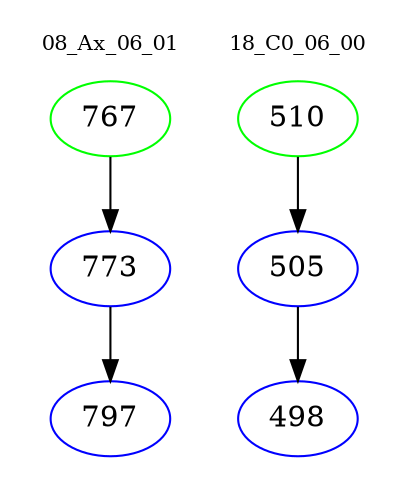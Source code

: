 digraph{
subgraph cluster_0 {
color = white
label = "08_Ax_06_01";
fontsize=10;
T0_767 [label="767", color="green"]
T0_767 -> T0_773 [color="black"]
T0_773 [label="773", color="blue"]
T0_773 -> T0_797 [color="black"]
T0_797 [label="797", color="blue"]
}
subgraph cluster_1 {
color = white
label = "18_C0_06_00";
fontsize=10;
T1_510 [label="510", color="green"]
T1_510 -> T1_505 [color="black"]
T1_505 [label="505", color="blue"]
T1_505 -> T1_498 [color="black"]
T1_498 [label="498", color="blue"]
}
}
